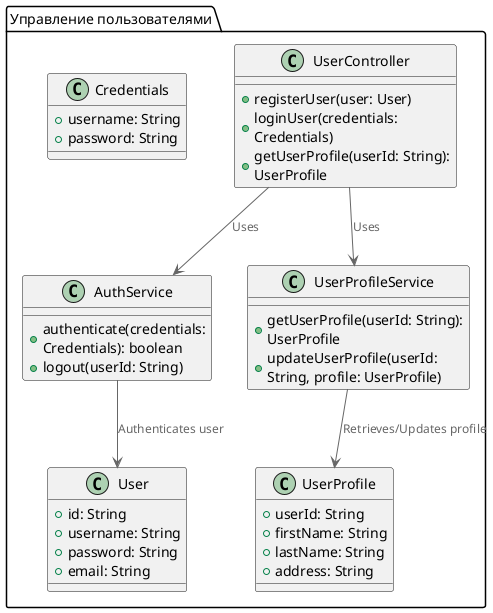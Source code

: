 @startuml
!include <C4/C4_Component>

package "Управление пользователями" {
  class UserController {
    +registerUser(user: User)
    +loginUser(credentials: Credentials)
    +getUserProfile(userId: String): UserProfile
  }

  class AuthService {
    +authenticate(credentials: Credentials): boolean
    +logout(userId: String)
  }

  class UserProfileService {
    +getUserProfile(userId: String): UserProfile
    +updateUserProfile(userId: String, profile: UserProfile)
  }

  class User {
    +id: String
    +username: String
    +password: String
    +email: String
  }

  class UserProfile {
    +userId: String
    +firstName: String
    +lastName: String
    +address: String
  }

  class Credentials {
    +username: String
    +password: String
  }

  UserController --> AuthService : Uses
  UserController --> UserProfileService : Uses
  AuthService --> User : Authenticates user
  UserProfileService --> UserProfile : Retrieves/Updates profile
}

@enduml